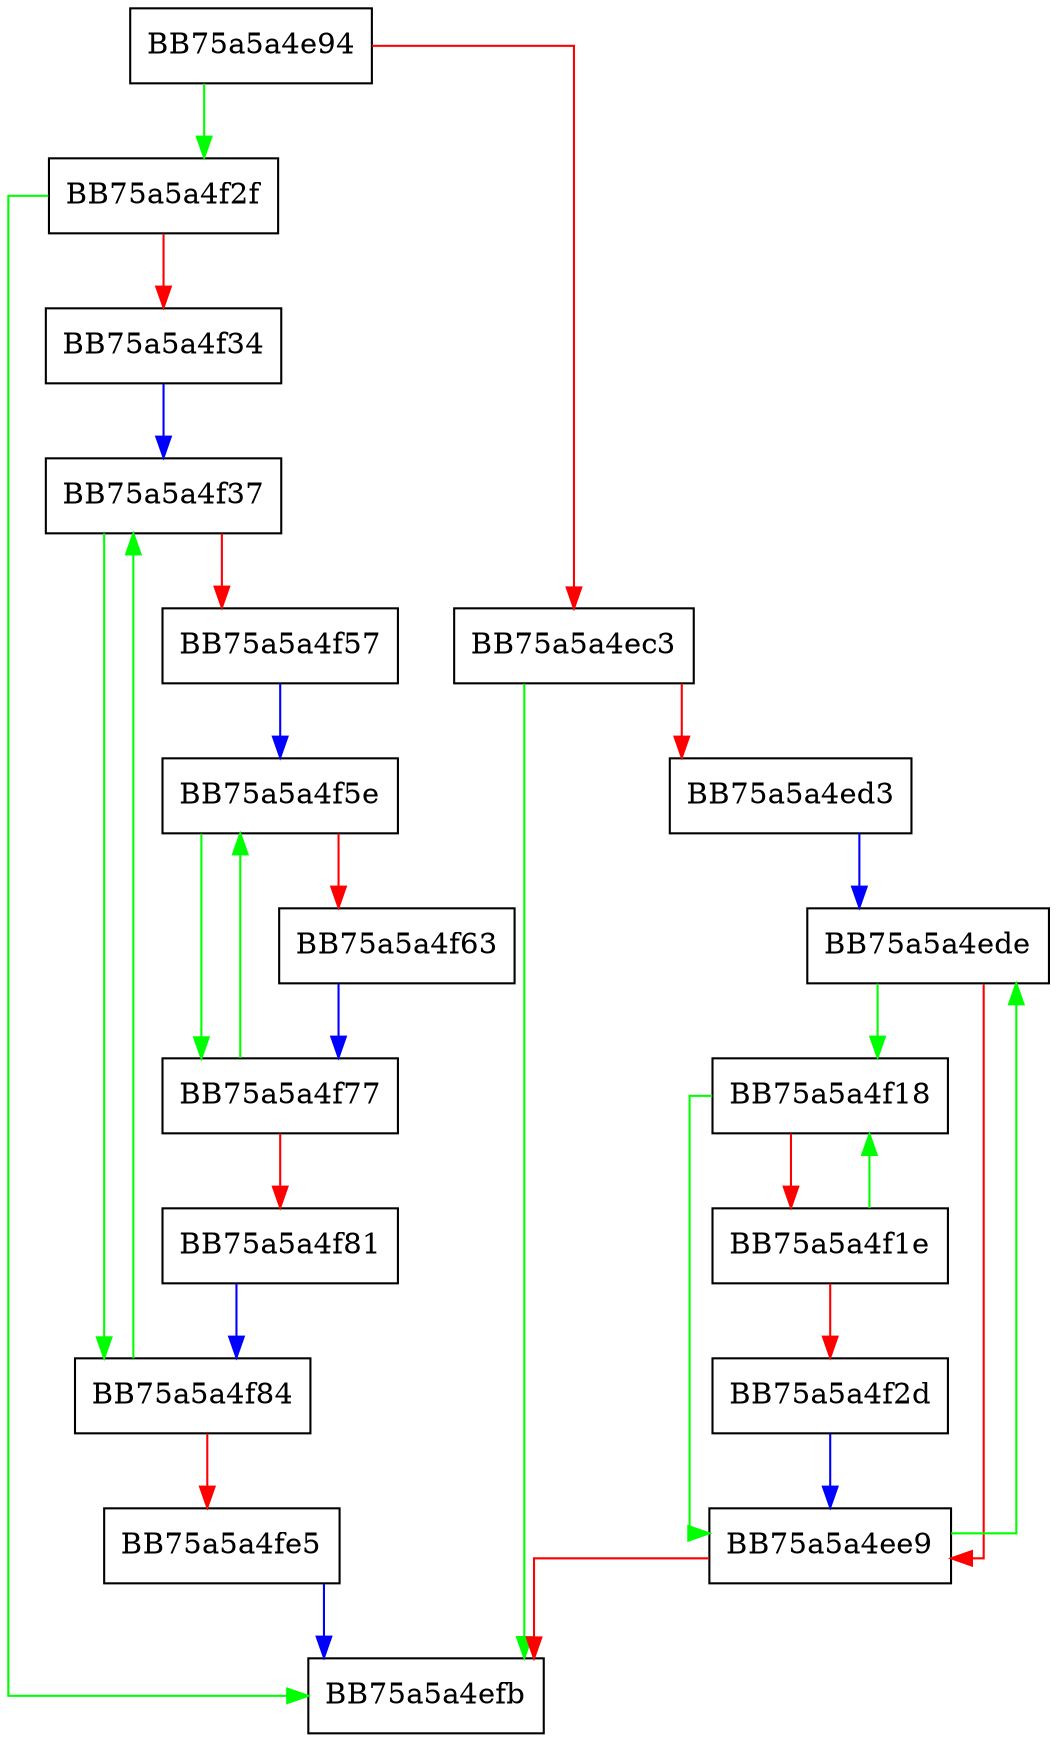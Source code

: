 digraph HUF_simpleQuickSort {
  node [shape="box"];
  graph [splines=ortho];
  BB75a5a4e94 -> BB75a5a4f2f [color="green"];
  BB75a5a4e94 -> BB75a5a4ec3 [color="red"];
  BB75a5a4ec3 -> BB75a5a4efb [color="green"];
  BB75a5a4ec3 -> BB75a5a4ed3 [color="red"];
  BB75a5a4ed3 -> BB75a5a4ede [color="blue"];
  BB75a5a4ede -> BB75a5a4f18 [color="green"];
  BB75a5a4ede -> BB75a5a4ee9 [color="red"];
  BB75a5a4ee9 -> BB75a5a4ede [color="green"];
  BB75a5a4ee9 -> BB75a5a4efb [color="red"];
  BB75a5a4f18 -> BB75a5a4ee9 [color="green"];
  BB75a5a4f18 -> BB75a5a4f1e [color="red"];
  BB75a5a4f1e -> BB75a5a4f18 [color="green"];
  BB75a5a4f1e -> BB75a5a4f2d [color="red"];
  BB75a5a4f2d -> BB75a5a4ee9 [color="blue"];
  BB75a5a4f2f -> BB75a5a4efb [color="green"];
  BB75a5a4f2f -> BB75a5a4f34 [color="red"];
  BB75a5a4f34 -> BB75a5a4f37 [color="blue"];
  BB75a5a4f37 -> BB75a5a4f84 [color="green"];
  BB75a5a4f37 -> BB75a5a4f57 [color="red"];
  BB75a5a4f57 -> BB75a5a4f5e [color="blue"];
  BB75a5a4f5e -> BB75a5a4f77 [color="green"];
  BB75a5a4f5e -> BB75a5a4f63 [color="red"];
  BB75a5a4f63 -> BB75a5a4f77 [color="blue"];
  BB75a5a4f77 -> BB75a5a4f5e [color="green"];
  BB75a5a4f77 -> BB75a5a4f81 [color="red"];
  BB75a5a4f81 -> BB75a5a4f84 [color="blue"];
  BB75a5a4f84 -> BB75a5a4f37 [color="green"];
  BB75a5a4f84 -> BB75a5a4fe5 [color="red"];
  BB75a5a4fe5 -> BB75a5a4efb [color="blue"];
}